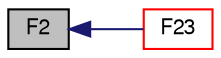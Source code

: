 digraph "F2"
{
  bgcolor="transparent";
  edge [fontname="FreeSans",fontsize="10",labelfontname="FreeSans",labelfontsize="10"];
  node [fontname="FreeSans",fontsize="10",shape=record];
  rankdir="LR";
  Node1125 [label="F2",height=0.2,width=0.4,color="black", fillcolor="grey75", style="filled", fontcolor="black"];
  Node1125 -> Node1126 [dir="back",color="midnightblue",fontsize="10",style="solid",fontname="FreeSans"];
  Node1126 [label="F23",height=0.2,width=0.4,color="red",URL="$a31030.html#a3d2e2a8cfb1cf35feaf40a0c868c7cd1"];
}
